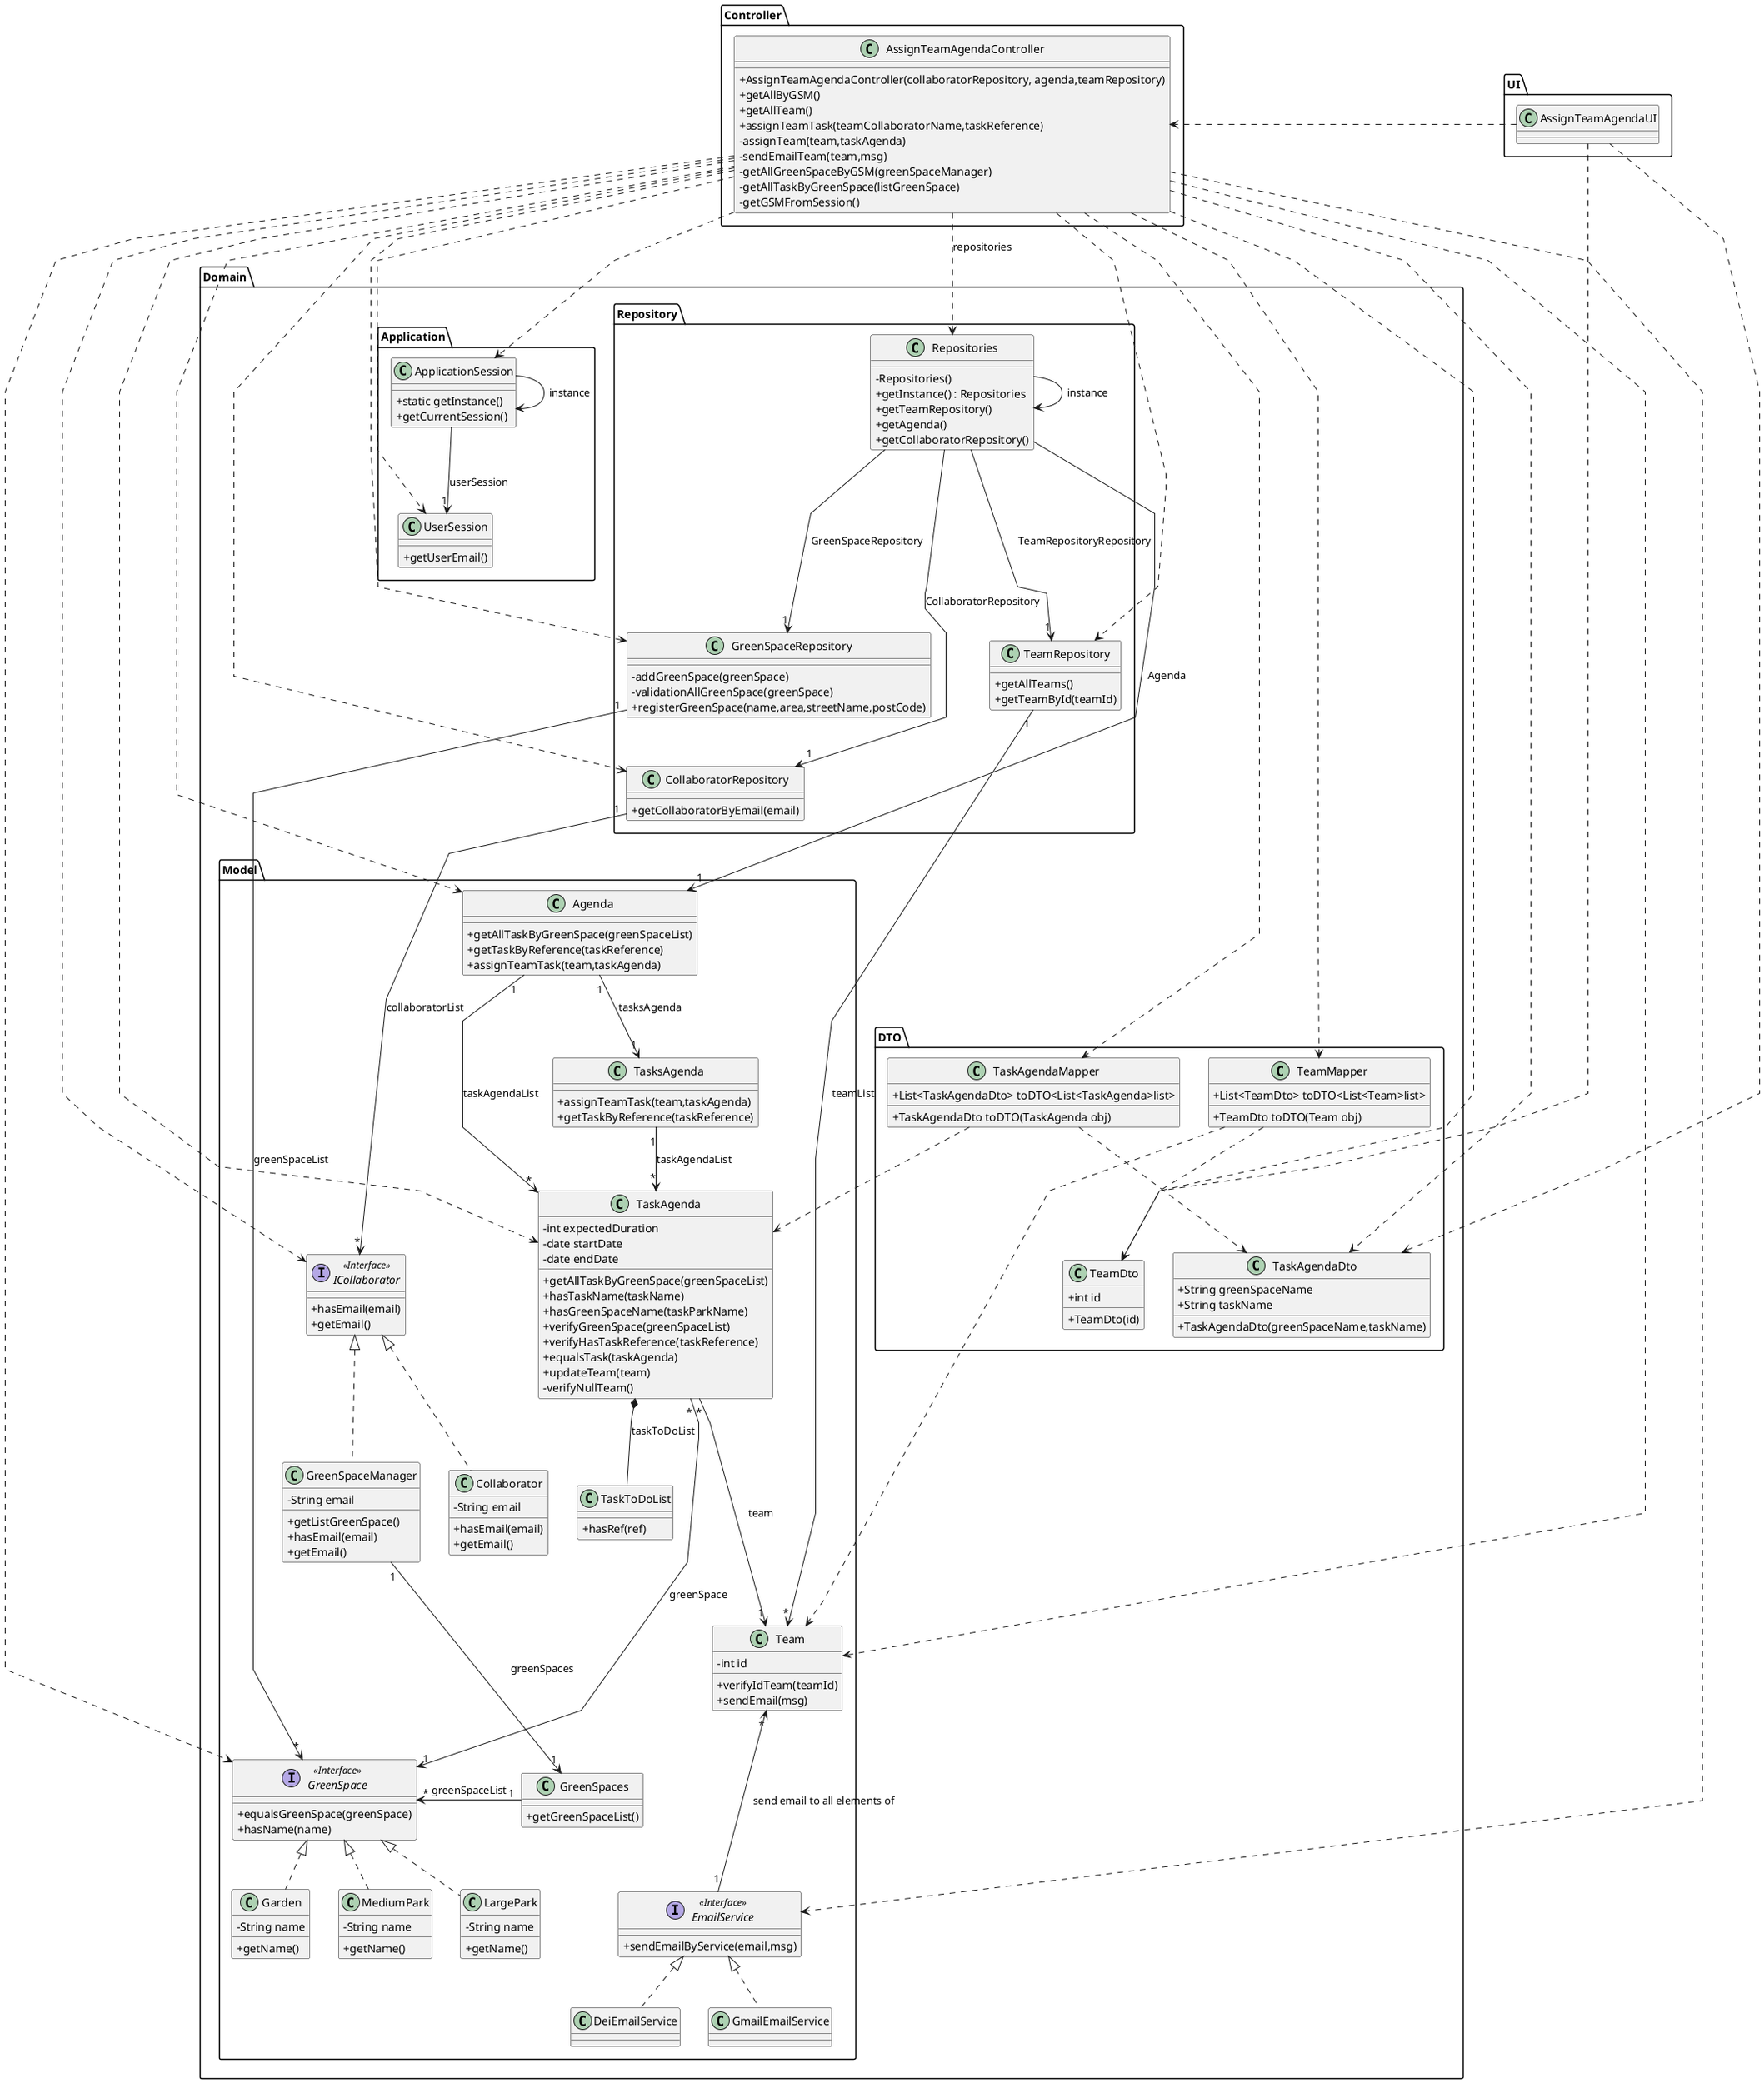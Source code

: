 @startuml
'skinparam monochrome true
skinparam packageStyle rectangle
skinparam shadowing false
skinparam linetype polyline
'skinparam linetype orto

skinparam classAttributeIconSize 0

'left to right direction
package "UI" <<Folder>> {
    class AssignTeamAgendaUI {
    }
}

package "Controller" <<Folder>> {
    class AssignTeamAgendaController {
        + AssignTeamAgendaController(collaboratorRepository, agenda,teamRepository)
        + getAllByGSM()
        + getAllTeam()
        + assignTeamTask(teamCollaboratorName,taskReference)
        - assignTeam(team,taskAgenda)
        - sendEmailTeam(team,msg)
        - getAllGreenSpaceByGSM(greenSpaceManager)
        - getAllTaskByGreenSpace(listGreenSpace)
        - getGSMFromSession()
    }
}
package "UI" <<Folder>> {
    class AssignTeamAgendaUI {
    }
}



'left to right direction
package "Domain" <<Folder>> {
    package "Domain.DTO" <<Folder>> {
        class TeamMapper{
            + List<TeamDto> toDTO<List<Team>list>
            + TeamDto toDTO(Team obj)
        }

        class TeamDto{
            + int id
            + TeamDto(id)
        }

        class TaskAgendaMapper{
            + List<TaskAgendaDto> toDTO<List<TaskAgenda>list>
            + TaskAgendaDto toDTO(TaskAgenda obj)
        }

        class TaskAgendaDto{
            + String greenSpaceName
            + String taskName
            + TaskAgendaDto(greenSpaceName,taskName)
        }
    }

    package "Domain.Application" <<Folder>> {

        class ApplicationSession
        {
            + static getInstance()
            + getCurrentSession()
        }

        class UserSession
        {
            + getUserEmail()
        }
    }

    package "Domain.Model" <<Folder>> {

        interface EmailService <<Interface>>{
           + sendEmailByService(email,msg)
        }

        class DeiEmailService implements EmailService{

        }

        class GmailEmailService implements EmailService{

        }

        class Team{
            - int id

            + verifyIdTeam(teamId)
            + sendEmail(msg)
        }

        interface ICollaborator <<Interface>>{
            + hasEmail(email)
            + getEmail()
        }

        class Collaborator implements ICollaborator{
            - String email

            + hasEmail(email)
            + getEmail()
        }

        class GreenSpaceManager implements ICollaborator{
            - String email

            + getListGreenSpace()
            + hasEmail(email)
            + getEmail()
        }

        interface GreenSpace <<Interface>>{
            + equalsGreenSpace(greenSpace)
            + hasName(name)
        }

        class Garden implements GreenSpace{
            - String name

            + getName()
        }

        class MediumPark implements GreenSpace{
            - String name

            + getName()
        }

        class LargePark implements GreenSpace{
            - String name

            + getName()
        }

        class GreenSpaces{
            + getGreenSpaceList()
        }

        class Agenda{

            + getAllTaskByGreenSpace(greenSpaceList)
            + getTaskByReference(taskReference)
            + assignTeamTask(team,taskAgenda)
        }


        class TaskAgenda {
            - int expectedDuration
            - date startDate
            - date endDate

            + getAllTaskByGreenSpace(greenSpaceList)
            + hasTaskName(taskName)
            + hasGreenSpaceName(taskParkName)
            + verifyGreenSpace(greenSpaceList)
            + verifyHasTaskReference(taskReference)
            + equalsTask(taskAgenda)
            + updateTeam(team)
            - verifyNullTeam()

        }

        class TasksAgenda{
            + assignTeamTask(team,taskAgenda)
            + getTaskByReference(taskReference)
        }

        class TaskToDoList{
            + hasRef(ref)
        }

    }

    package "Domain.Repository" <<Folder>> {

        class Repositories {

            - Repositories()
            + getInstance() : Repositories
            + getTeamRepository()
            + getAgenda()
            + getCollaboratorRepository()
        }

        class CollaboratorRepository {
            + getCollaboratorByEmail(email)
        }

        class GreenSpaceRepository {
            - addGreenSpace(greenSpace)
            - validationAllGreenSpace(greenSpace)
            + registerGreenSpace(name,area,streetName,postCode)
        }

        class TeamRepository{
            + getAllTeams()
            + getTeamById(teamId)
        }
    }
}
TaskAgenda *-- TaskToDoList : taskToDoList
Agenda "1"-->"1" TasksAgenda : tasksAgenda
TasksAgenda "1" --> "*" TaskAgenda : taskAgendaList
TeamMapper ..> TeamDto
TeamMapper ..> Team
TaskAgendaMapper ..> TaskAgendaDto
TaskAgendaMapper ..> TaskAgenda

'-------------------Instance-------------------
Repositories -> Repositories : instance
ApplicationSession -> ApplicationSession : instance

'-------------------UI-------------------
AssignTeamAgendaUI .> AssignTeamAgendaController
AssignTeamAgendaUI ..> TeamDto
AssignTeamAgendaUI ..> TaskAgendaDto

'-------------------Controller-------------------
AssignTeamAgendaController ..> TeamDto
AssignTeamAgendaController ..> TeamMapper
AssignTeamAgendaController ..> TaskAgendaMapper
AssignTeamAgendaController ..> TaskAgendaDto
AssignTeamAgendaController ..> Repositories : repositories
AssignTeamAgendaController ..> ApplicationSession
AssignTeamAgendaController ...> UserSession
AssignTeamAgendaController ...> GreenSpaceRepository

AssignTeamAgendaController ...> ICollaborator
AssignTeamAgendaController ...> Agenda
AssignTeamAgendaController ...> CollaboratorRepository
AssignTeamAgendaController ...> TeamRepository
AssignTeamAgendaController ...> GreenSpace
AssignTeamAgendaController ...> TaskAgenda
AssignTeamAgendaController ...> EmailService

AssignTeamAgendaController ...> Team


'-------------------ApplicationSession-------------------
ApplicationSession --> "1" UserSession : userSession

'-------------------Repositories-------------------
Repositories ---> "1" TeamRepository : TeamRepositoryRepository
Repositories ----> "1" CollaboratorRepository : CollaboratorRepository
Repositories -----> "1" Agenda : Agenda
Repositories ---> "1" GreenSpaceRepository :GreenSpaceRepository
GreenSpaceManager "1" ---> "1" GreenSpaces : greenSpaces


'-------------------CollaboratorRepository-------------------
CollaboratorRepository "1"  -> "*" ICollaborator : collaboratorList

'-------------------GreenSpaceRepository-------------------
GreenSpaceRepository "1" --> "*" GreenSpace : greenSpaceList

'-------------------GreenSpaceRepository-------------------
TeamRepository "1" --> "*" Team : teamList

'-------------------GreenSpace-------------------
GreenSpaces "1" -> "*" GreenSpace : greenSpaceList

Agenda "1" --> "*" TaskAgenda : taskAgendaList
TaskAgenda "*" ----> "1" GreenSpace : greenSpace
TaskAgenda "*" ---> "1" Team  : team

Team "*" <--- "1" EmailService : send email to all elements of
@enduml